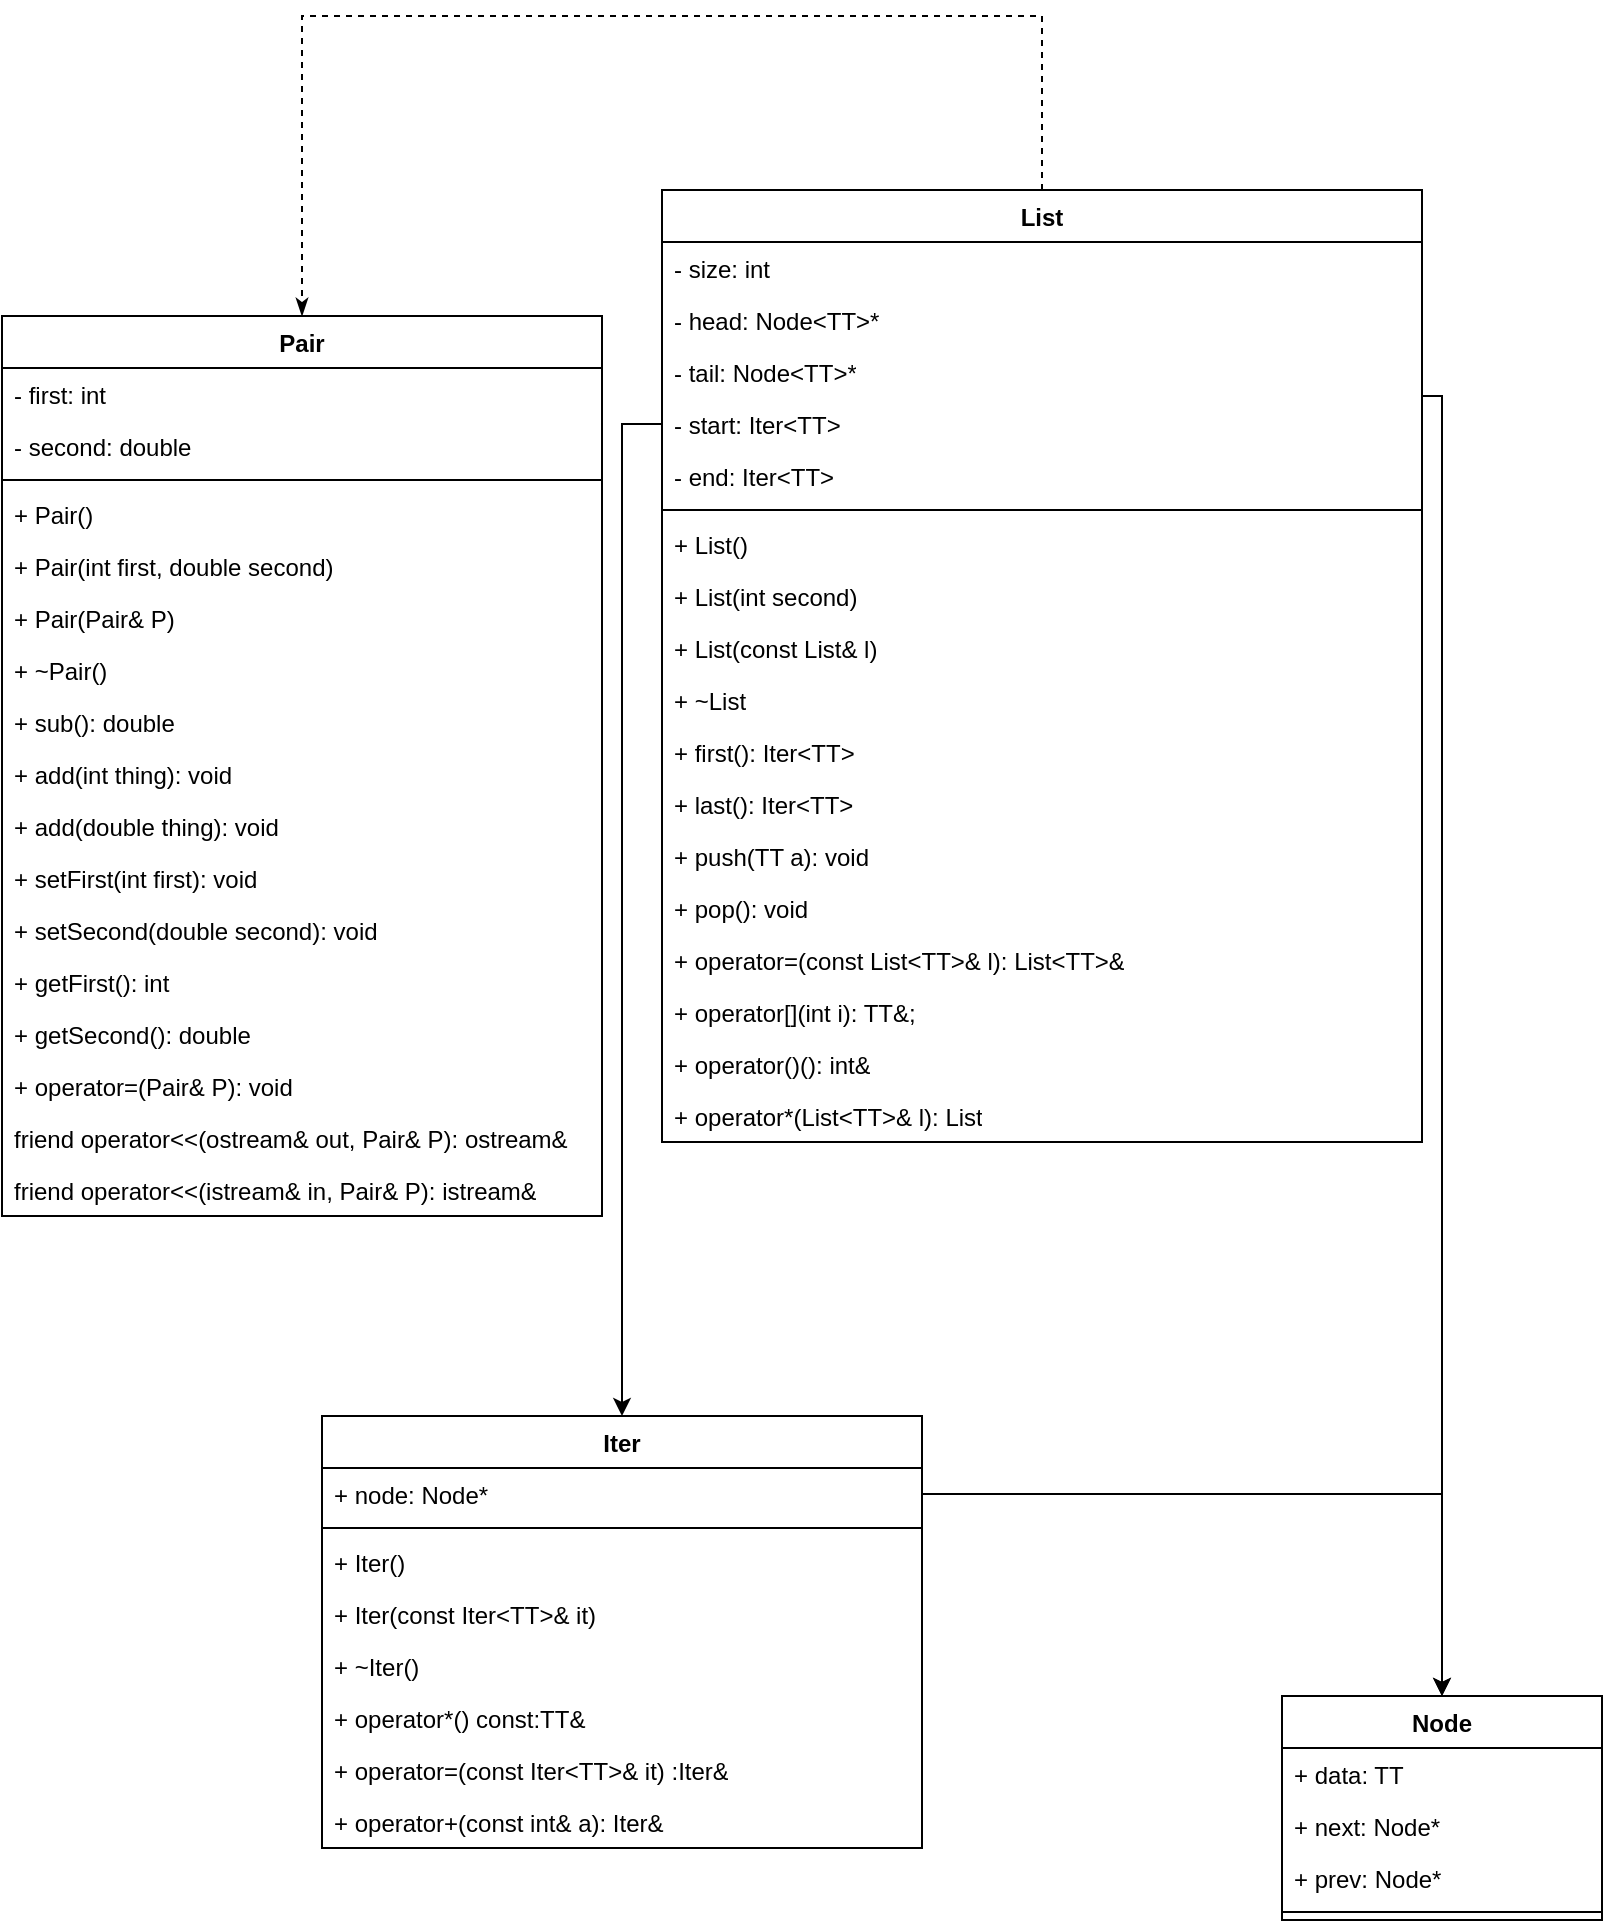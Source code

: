 <mxfile version="22.1.2" type="device">
  <diagram name="Страница — 1" id="YS0clcFonFbjMrCdZuUI">
    <mxGraphModel dx="1036" dy="654" grid="1" gridSize="10" guides="1" tooltips="1" connect="1" arrows="1" fold="1" page="1" pageScale="1" pageWidth="827" pageHeight="1169" math="0" shadow="0">
      <root>
        <mxCell id="0" />
        <mxCell id="1" parent="0" />
        <mxCell id="TlAi3XNTAuRXuMAmcUQc-1" value="Node" style="swimlane;fontStyle=1;align=center;verticalAlign=top;childLayout=stackLayout;horizontal=1;startSize=26;horizontalStack=0;resizeParent=1;resizeParentMax=0;resizeLast=0;collapsible=1;marginBottom=0;whiteSpace=wrap;html=1;" vertex="1" parent="1">
          <mxGeometry x="660" y="1040" width="160" height="112" as="geometry" />
        </mxCell>
        <mxCell id="TlAi3XNTAuRXuMAmcUQc-2" value="+ data: TT" style="text;strokeColor=none;fillColor=none;align=left;verticalAlign=top;spacingLeft=4;spacingRight=4;overflow=hidden;rotatable=0;points=[[0,0.5],[1,0.5]];portConstraint=eastwest;whiteSpace=wrap;html=1;" vertex="1" parent="TlAi3XNTAuRXuMAmcUQc-1">
          <mxGeometry y="26" width="160" height="26" as="geometry" />
        </mxCell>
        <mxCell id="TlAi3XNTAuRXuMAmcUQc-3" value="+ next: Node*" style="text;strokeColor=none;fillColor=none;align=left;verticalAlign=top;spacingLeft=4;spacingRight=4;overflow=hidden;rotatable=0;points=[[0,0.5],[1,0.5]];portConstraint=eastwest;whiteSpace=wrap;html=1;" vertex="1" parent="TlAi3XNTAuRXuMAmcUQc-1">
          <mxGeometry y="52" width="160" height="26" as="geometry" />
        </mxCell>
        <mxCell id="TlAi3XNTAuRXuMAmcUQc-4" value="+ prev: Node*" style="text;strokeColor=none;fillColor=none;align=left;verticalAlign=top;spacingLeft=4;spacingRight=4;overflow=hidden;rotatable=0;points=[[0,0.5],[1,0.5]];portConstraint=eastwest;whiteSpace=wrap;html=1;" vertex="1" parent="TlAi3XNTAuRXuMAmcUQc-1">
          <mxGeometry y="78" width="160" height="26" as="geometry" />
        </mxCell>
        <mxCell id="TlAi3XNTAuRXuMAmcUQc-5" value="" style="line;strokeWidth=1;fillColor=none;align=left;verticalAlign=middle;spacingTop=-1;spacingLeft=3;spacingRight=3;rotatable=0;labelPosition=right;points=[];portConstraint=eastwest;strokeColor=inherit;" vertex="1" parent="TlAi3XNTAuRXuMAmcUQc-1">
          <mxGeometry y="104" width="160" height="8" as="geometry" />
        </mxCell>
        <mxCell id="TlAi3XNTAuRXuMAmcUQc-6" value="Iter" style="swimlane;fontStyle=1;align=center;verticalAlign=top;childLayout=stackLayout;horizontal=1;startSize=26;horizontalStack=0;resizeParent=1;resizeParentMax=0;resizeLast=0;collapsible=1;marginBottom=0;whiteSpace=wrap;html=1;" vertex="1" parent="1">
          <mxGeometry x="180" y="900" width="300" height="216" as="geometry" />
        </mxCell>
        <mxCell id="TlAi3XNTAuRXuMAmcUQc-7" value="+ node: Node*" style="text;strokeColor=none;fillColor=none;align=left;verticalAlign=top;spacingLeft=4;spacingRight=4;overflow=hidden;rotatable=0;points=[[0,0.5],[1,0.5]];portConstraint=eastwest;whiteSpace=wrap;html=1;" vertex="1" parent="TlAi3XNTAuRXuMAmcUQc-6">
          <mxGeometry y="26" width="300" height="26" as="geometry" />
        </mxCell>
        <mxCell id="TlAi3XNTAuRXuMAmcUQc-8" value="" style="line;strokeWidth=1;fillColor=none;align=left;verticalAlign=middle;spacingTop=-1;spacingLeft=3;spacingRight=3;rotatable=0;labelPosition=right;points=[];portConstraint=eastwest;strokeColor=inherit;" vertex="1" parent="TlAi3XNTAuRXuMAmcUQc-6">
          <mxGeometry y="52" width="300" height="8" as="geometry" />
        </mxCell>
        <mxCell id="TlAi3XNTAuRXuMAmcUQc-9" value="+ Iter()" style="text;strokeColor=none;fillColor=none;align=left;verticalAlign=top;spacingLeft=4;spacingRight=4;overflow=hidden;rotatable=0;points=[[0,0.5],[1,0.5]];portConstraint=eastwest;whiteSpace=wrap;html=1;" vertex="1" parent="TlAi3XNTAuRXuMAmcUQc-6">
          <mxGeometry y="60" width="300" height="26" as="geometry" />
        </mxCell>
        <mxCell id="TlAi3XNTAuRXuMAmcUQc-10" value="+ Iter(const Iter&amp;lt;TT&amp;gt;&amp;amp; it)" style="text;strokeColor=none;fillColor=none;align=left;verticalAlign=top;spacingLeft=4;spacingRight=4;overflow=hidden;rotatable=0;points=[[0,0.5],[1,0.5]];portConstraint=eastwest;whiteSpace=wrap;html=1;" vertex="1" parent="TlAi3XNTAuRXuMAmcUQc-6">
          <mxGeometry y="86" width="300" height="26" as="geometry" />
        </mxCell>
        <mxCell id="TlAi3XNTAuRXuMAmcUQc-11" value="+ ~Iter()" style="text;strokeColor=none;fillColor=none;align=left;verticalAlign=top;spacingLeft=4;spacingRight=4;overflow=hidden;rotatable=0;points=[[0,0.5],[1,0.5]];portConstraint=eastwest;whiteSpace=wrap;html=1;" vertex="1" parent="TlAi3XNTAuRXuMAmcUQc-6">
          <mxGeometry y="112" width="300" height="26" as="geometry" />
        </mxCell>
        <mxCell id="TlAi3XNTAuRXuMAmcUQc-12" value="+ operator*() const:TT&amp;amp;" style="text;strokeColor=none;fillColor=none;align=left;verticalAlign=top;spacingLeft=4;spacingRight=4;overflow=hidden;rotatable=0;points=[[0,0.5],[1,0.5]];portConstraint=eastwest;whiteSpace=wrap;html=1;" vertex="1" parent="TlAi3XNTAuRXuMAmcUQc-6">
          <mxGeometry y="138" width="300" height="26" as="geometry" />
        </mxCell>
        <mxCell id="TlAi3XNTAuRXuMAmcUQc-13" value="+ operator=(const Iter&amp;lt;TT&amp;gt;&amp;amp; it) :Iter&amp;amp;" style="text;strokeColor=none;fillColor=none;align=left;verticalAlign=top;spacingLeft=4;spacingRight=4;overflow=hidden;rotatable=0;points=[[0,0.5],[1,0.5]];portConstraint=eastwest;whiteSpace=wrap;html=1;" vertex="1" parent="TlAi3XNTAuRXuMAmcUQc-6">
          <mxGeometry y="164" width="300" height="26" as="geometry" />
        </mxCell>
        <mxCell id="TlAi3XNTAuRXuMAmcUQc-14" value="+ operator+(const int&amp;amp; a): Iter&amp;amp;" style="text;strokeColor=none;fillColor=none;align=left;verticalAlign=top;spacingLeft=4;spacingRight=4;overflow=hidden;rotatable=0;points=[[0,0.5],[1,0.5]];portConstraint=eastwest;whiteSpace=wrap;html=1;" vertex="1" parent="TlAi3XNTAuRXuMAmcUQc-6">
          <mxGeometry y="190" width="300" height="26" as="geometry" />
        </mxCell>
        <mxCell id="TlAi3XNTAuRXuMAmcUQc-15" style="edgeStyle=orthogonalEdgeStyle;rounded=0;orthogonalLoop=1;jettySize=auto;html=1;entryX=0.5;entryY=0;entryDx=0;entryDy=0;" edge="1" parent="1" source="TlAi3XNTAuRXuMAmcUQc-7" target="TlAi3XNTAuRXuMAmcUQc-1">
          <mxGeometry relative="1" as="geometry" />
        </mxCell>
        <mxCell id="TlAi3XNTAuRXuMAmcUQc-16" style="edgeStyle=orthogonalEdgeStyle;rounded=0;orthogonalLoop=1;jettySize=auto;html=1;entryX=0.5;entryY=0;entryDx=0;entryDy=0;exitX=1;exitY=0.5;exitDx=0;exitDy=0;" edge="1" parent="1" source="TlAi3XNTAuRXuMAmcUQc-20" target="TlAi3XNTAuRXuMAmcUQc-1">
          <mxGeometry relative="1" as="geometry">
            <Array as="points">
              <mxPoint x="730" y="390" />
              <mxPoint x="740" y="390" />
            </Array>
          </mxGeometry>
        </mxCell>
        <mxCell id="TlAi3XNTAuRXuMAmcUQc-60" style="edgeStyle=orthogonalEdgeStyle;rounded=0;orthogonalLoop=1;jettySize=auto;html=1;entryX=0.5;entryY=0;entryDx=0;entryDy=0;dashed=1;endArrow=classicThin;endFill=1;" edge="1" parent="1" source="TlAi3XNTAuRXuMAmcUQc-17" target="TlAi3XNTAuRXuMAmcUQc-42">
          <mxGeometry relative="1" as="geometry">
            <Array as="points">
              <mxPoint x="540" y="200" />
              <mxPoint x="170" y="200" />
            </Array>
          </mxGeometry>
        </mxCell>
        <mxCell id="TlAi3XNTAuRXuMAmcUQc-17" value="List" style="swimlane;fontStyle=1;align=center;verticalAlign=top;childLayout=stackLayout;horizontal=1;startSize=26;horizontalStack=0;resizeParent=1;resizeParentMax=0;resizeLast=0;collapsible=1;marginBottom=0;whiteSpace=wrap;html=1;" vertex="1" parent="1">
          <mxGeometry x="350" y="287" width="380" height="476" as="geometry" />
        </mxCell>
        <mxCell id="TlAi3XNTAuRXuMAmcUQc-18" value="- size: int" style="text;strokeColor=none;fillColor=none;align=left;verticalAlign=top;spacingLeft=4;spacingRight=4;overflow=hidden;rotatable=0;points=[[0,0.5],[1,0.5]];portConstraint=eastwest;whiteSpace=wrap;html=1;" vertex="1" parent="TlAi3XNTAuRXuMAmcUQc-17">
          <mxGeometry y="26" width="380" height="26" as="geometry" />
        </mxCell>
        <mxCell id="TlAi3XNTAuRXuMAmcUQc-19" value="- head: Node&amp;lt;TT&amp;gt;*" style="text;strokeColor=none;fillColor=none;align=left;verticalAlign=top;spacingLeft=4;spacingRight=4;overflow=hidden;rotatable=0;points=[[0,0.5],[1,0.5]];portConstraint=eastwest;whiteSpace=wrap;html=1;" vertex="1" parent="TlAi3XNTAuRXuMAmcUQc-17">
          <mxGeometry y="52" width="380" height="26" as="geometry" />
        </mxCell>
        <mxCell id="TlAi3XNTAuRXuMAmcUQc-20" value="- tail: Node&amp;lt;TT&amp;gt;*" style="text;strokeColor=none;fillColor=none;align=left;verticalAlign=top;spacingLeft=4;spacingRight=4;overflow=hidden;rotatable=0;points=[[0,0.5],[1,0.5]];portConstraint=eastwest;whiteSpace=wrap;html=1;" vertex="1" parent="TlAi3XNTAuRXuMAmcUQc-17">
          <mxGeometry y="78" width="380" height="26" as="geometry" />
        </mxCell>
        <mxCell id="TlAi3XNTAuRXuMAmcUQc-21" value="- start: Iter&amp;lt;TT&amp;gt;" style="text;strokeColor=none;fillColor=none;align=left;verticalAlign=top;spacingLeft=4;spacingRight=4;overflow=hidden;rotatable=0;points=[[0,0.5],[1,0.5]];portConstraint=eastwest;whiteSpace=wrap;html=1;" vertex="1" parent="TlAi3XNTAuRXuMAmcUQc-17">
          <mxGeometry y="104" width="380" height="26" as="geometry" />
        </mxCell>
        <mxCell id="TlAi3XNTAuRXuMAmcUQc-22" value="- end: Iter&amp;lt;TT&amp;gt;" style="text;strokeColor=none;fillColor=none;align=left;verticalAlign=top;spacingLeft=4;spacingRight=4;overflow=hidden;rotatable=0;points=[[0,0.5],[1,0.5]];portConstraint=eastwest;whiteSpace=wrap;html=1;" vertex="1" parent="TlAi3XNTAuRXuMAmcUQc-17">
          <mxGeometry y="130" width="380" height="26" as="geometry" />
        </mxCell>
        <mxCell id="TlAi3XNTAuRXuMAmcUQc-23" value="" style="line;strokeWidth=1;fillColor=none;align=left;verticalAlign=middle;spacingTop=-1;spacingLeft=3;spacingRight=3;rotatable=0;labelPosition=right;points=[];portConstraint=eastwest;strokeColor=inherit;" vertex="1" parent="TlAi3XNTAuRXuMAmcUQc-17">
          <mxGeometry y="156" width="380" height="8" as="geometry" />
        </mxCell>
        <mxCell id="TlAi3XNTAuRXuMAmcUQc-24" value="+ List()" style="text;strokeColor=none;fillColor=none;align=left;verticalAlign=top;spacingLeft=4;spacingRight=4;overflow=hidden;rotatable=0;points=[[0,0.5],[1,0.5]];portConstraint=eastwest;whiteSpace=wrap;html=1;" vertex="1" parent="TlAi3XNTAuRXuMAmcUQc-17">
          <mxGeometry y="164" width="380" height="26" as="geometry" />
        </mxCell>
        <mxCell id="TlAi3XNTAuRXuMAmcUQc-25" value="+ List(int second)" style="text;strokeColor=none;fillColor=none;align=left;verticalAlign=top;spacingLeft=4;spacingRight=4;overflow=hidden;rotatable=0;points=[[0,0.5],[1,0.5]];portConstraint=eastwest;whiteSpace=wrap;html=1;" vertex="1" parent="TlAi3XNTAuRXuMAmcUQc-17">
          <mxGeometry y="190" width="380" height="26" as="geometry" />
        </mxCell>
        <mxCell id="TlAi3XNTAuRXuMAmcUQc-26" value="+ List(const List&amp;amp; l)" style="text;strokeColor=none;fillColor=none;align=left;verticalAlign=top;spacingLeft=4;spacingRight=4;overflow=hidden;rotatable=0;points=[[0,0.5],[1,0.5]];portConstraint=eastwest;whiteSpace=wrap;html=1;" vertex="1" parent="TlAi3XNTAuRXuMAmcUQc-17">
          <mxGeometry y="216" width="380" height="26" as="geometry" />
        </mxCell>
        <mxCell id="TlAi3XNTAuRXuMAmcUQc-27" value="+ ~List" style="text;strokeColor=none;fillColor=none;align=left;verticalAlign=top;spacingLeft=4;spacingRight=4;overflow=hidden;rotatable=0;points=[[0,0.5],[1,0.5]];portConstraint=eastwest;whiteSpace=wrap;html=1;" vertex="1" parent="TlAi3XNTAuRXuMAmcUQc-17">
          <mxGeometry y="242" width="380" height="26" as="geometry" />
        </mxCell>
        <mxCell id="TlAi3XNTAuRXuMAmcUQc-28" value="+ first(): Iter&amp;lt;TT&amp;gt;" style="text;strokeColor=none;fillColor=none;align=left;verticalAlign=top;spacingLeft=4;spacingRight=4;overflow=hidden;rotatable=0;points=[[0,0.5],[1,0.5]];portConstraint=eastwest;whiteSpace=wrap;html=1;" vertex="1" parent="TlAi3XNTAuRXuMAmcUQc-17">
          <mxGeometry y="268" width="380" height="26" as="geometry" />
        </mxCell>
        <mxCell id="TlAi3XNTAuRXuMAmcUQc-29" value="+ last(): Iter&amp;lt;TT&amp;gt;" style="text;strokeColor=none;fillColor=none;align=left;verticalAlign=top;spacingLeft=4;spacingRight=4;overflow=hidden;rotatable=0;points=[[0,0.5],[1,0.5]];portConstraint=eastwest;whiteSpace=wrap;html=1;" vertex="1" parent="TlAi3XNTAuRXuMAmcUQc-17">
          <mxGeometry y="294" width="380" height="26" as="geometry" />
        </mxCell>
        <mxCell id="TlAi3XNTAuRXuMAmcUQc-30" value="+ push(TT a): void" style="text;strokeColor=none;fillColor=none;align=left;verticalAlign=top;spacingLeft=4;spacingRight=4;overflow=hidden;rotatable=0;points=[[0,0.5],[1,0.5]];portConstraint=eastwest;whiteSpace=wrap;html=1;" vertex="1" parent="TlAi3XNTAuRXuMAmcUQc-17">
          <mxGeometry y="320" width="380" height="26" as="geometry" />
        </mxCell>
        <mxCell id="TlAi3XNTAuRXuMAmcUQc-31" value="+ pop(): void" style="text;strokeColor=none;fillColor=none;align=left;verticalAlign=top;spacingLeft=4;spacingRight=4;overflow=hidden;rotatable=0;points=[[0,0.5],[1,0.5]];portConstraint=eastwest;whiteSpace=wrap;html=1;" vertex="1" parent="TlAi3XNTAuRXuMAmcUQc-17">
          <mxGeometry y="346" width="380" height="26" as="geometry" />
        </mxCell>
        <mxCell id="TlAi3XNTAuRXuMAmcUQc-32" value="+ operator=(const List&amp;lt;TT&amp;gt;&amp;amp; l): List&amp;lt;TT&amp;gt;&amp;amp;" style="text;strokeColor=none;fillColor=none;align=left;verticalAlign=top;spacingLeft=4;spacingRight=4;overflow=hidden;rotatable=0;points=[[0,0.5],[1,0.5]];portConstraint=eastwest;whiteSpace=wrap;html=1;" vertex="1" parent="TlAi3XNTAuRXuMAmcUQc-17">
          <mxGeometry y="372" width="380" height="26" as="geometry" />
        </mxCell>
        <mxCell id="TlAi3XNTAuRXuMAmcUQc-33" value="+ operator[](int i): TT&amp;amp;;" style="text;strokeColor=none;fillColor=none;align=left;verticalAlign=top;spacingLeft=4;spacingRight=4;overflow=hidden;rotatable=0;points=[[0,0.5],[1,0.5]];portConstraint=eastwest;whiteSpace=wrap;html=1;" vertex="1" parent="TlAi3XNTAuRXuMAmcUQc-17">
          <mxGeometry y="398" width="380" height="26" as="geometry" />
        </mxCell>
        <mxCell id="TlAi3XNTAuRXuMAmcUQc-34" value="+ operator()(): int&amp;amp;" style="text;strokeColor=none;fillColor=none;align=left;verticalAlign=top;spacingLeft=4;spacingRight=4;overflow=hidden;rotatable=0;points=[[0,0.5],[1,0.5]];portConstraint=eastwest;whiteSpace=wrap;html=1;" vertex="1" parent="TlAi3XNTAuRXuMAmcUQc-17">
          <mxGeometry y="424" width="380" height="26" as="geometry" />
        </mxCell>
        <mxCell id="TlAi3XNTAuRXuMAmcUQc-35" value="+ operator*(List&amp;lt;TT&amp;gt;&amp;amp; l): List" style="text;strokeColor=none;fillColor=none;align=left;verticalAlign=top;spacingLeft=4;spacingRight=4;overflow=hidden;rotatable=0;points=[[0,0.5],[1,0.5]];portConstraint=eastwest;whiteSpace=wrap;html=1;" vertex="1" parent="TlAi3XNTAuRXuMAmcUQc-17">
          <mxGeometry y="450" width="380" height="26" as="geometry" />
        </mxCell>
        <mxCell id="TlAi3XNTAuRXuMAmcUQc-36" style="edgeStyle=orthogonalEdgeStyle;rounded=0;orthogonalLoop=1;jettySize=auto;html=1;entryX=0.5;entryY=0;entryDx=0;entryDy=0;" edge="1" parent="1" source="TlAi3XNTAuRXuMAmcUQc-21" target="TlAi3XNTAuRXuMAmcUQc-6">
          <mxGeometry relative="1" as="geometry" />
        </mxCell>
        <mxCell id="TlAi3XNTAuRXuMAmcUQc-42" value="Pair" style="swimlane;fontStyle=1;align=center;verticalAlign=top;childLayout=stackLayout;horizontal=1;startSize=26;horizontalStack=0;resizeParent=1;resizeParentMax=0;resizeLast=0;collapsible=1;marginBottom=0;whiteSpace=wrap;html=1;" vertex="1" parent="1">
          <mxGeometry x="20" y="350" width="300" height="450" as="geometry" />
        </mxCell>
        <mxCell id="TlAi3XNTAuRXuMAmcUQc-43" value="- first: int" style="text;strokeColor=none;fillColor=none;align=left;verticalAlign=top;spacingLeft=4;spacingRight=4;overflow=hidden;rotatable=0;points=[[0,0.5],[1,0.5]];portConstraint=eastwest;whiteSpace=wrap;html=1;" vertex="1" parent="TlAi3XNTAuRXuMAmcUQc-42">
          <mxGeometry y="26" width="300" height="26" as="geometry" />
        </mxCell>
        <mxCell id="TlAi3XNTAuRXuMAmcUQc-44" value="- second: double" style="text;strokeColor=none;fillColor=none;align=left;verticalAlign=top;spacingLeft=4;spacingRight=4;overflow=hidden;rotatable=0;points=[[0,0.5],[1,0.5]];portConstraint=eastwest;whiteSpace=wrap;html=1;" vertex="1" parent="TlAi3XNTAuRXuMAmcUQc-42">
          <mxGeometry y="52" width="300" height="26" as="geometry" />
        </mxCell>
        <mxCell id="TlAi3XNTAuRXuMAmcUQc-45" value="" style="line;strokeWidth=1;fillColor=none;align=left;verticalAlign=middle;spacingTop=-1;spacingLeft=3;spacingRight=3;rotatable=0;labelPosition=right;points=[];portConstraint=eastwest;strokeColor=inherit;" vertex="1" parent="TlAi3XNTAuRXuMAmcUQc-42">
          <mxGeometry y="78" width="300" height="8" as="geometry" />
        </mxCell>
        <mxCell id="TlAi3XNTAuRXuMAmcUQc-46" value="+ Pair()" style="text;strokeColor=none;fillColor=none;align=left;verticalAlign=top;spacingLeft=4;spacingRight=4;overflow=hidden;rotatable=0;points=[[0,0.5],[1,0.5]];portConstraint=eastwest;whiteSpace=wrap;html=1;" vertex="1" parent="TlAi3XNTAuRXuMAmcUQc-42">
          <mxGeometry y="86" width="300" height="26" as="geometry" />
        </mxCell>
        <mxCell id="TlAi3XNTAuRXuMAmcUQc-47" value="+ Pair(int first, double second)" style="text;strokeColor=none;fillColor=none;align=left;verticalAlign=top;spacingLeft=4;spacingRight=4;overflow=hidden;rotatable=0;points=[[0,0.5],[1,0.5]];portConstraint=eastwest;whiteSpace=wrap;html=1;" vertex="1" parent="TlAi3XNTAuRXuMAmcUQc-42">
          <mxGeometry y="112" width="300" height="26" as="geometry" />
        </mxCell>
        <mxCell id="TlAi3XNTAuRXuMAmcUQc-48" value="+ Pair(Pair&amp;amp; P)" style="text;strokeColor=none;fillColor=none;align=left;verticalAlign=top;spacingLeft=4;spacingRight=4;overflow=hidden;rotatable=0;points=[[0,0.5],[1,0.5]];portConstraint=eastwest;whiteSpace=wrap;html=1;" vertex="1" parent="TlAi3XNTAuRXuMAmcUQc-42">
          <mxGeometry y="138" width="300" height="26" as="geometry" />
        </mxCell>
        <mxCell id="TlAi3XNTAuRXuMAmcUQc-49" value="+ ~Pair()" style="text;strokeColor=none;fillColor=none;align=left;verticalAlign=top;spacingLeft=4;spacingRight=4;overflow=hidden;rotatable=0;points=[[0,0.5],[1,0.5]];portConstraint=eastwest;whiteSpace=wrap;html=1;" vertex="1" parent="TlAi3XNTAuRXuMAmcUQc-42">
          <mxGeometry y="164" width="300" height="26" as="geometry" />
        </mxCell>
        <mxCell id="TlAi3XNTAuRXuMAmcUQc-50" value="+ sub(): double" style="text;strokeColor=none;fillColor=none;align=left;verticalAlign=top;spacingLeft=4;spacingRight=4;overflow=hidden;rotatable=0;points=[[0,0.5],[1,0.5]];portConstraint=eastwest;whiteSpace=wrap;html=1;" vertex="1" parent="TlAi3XNTAuRXuMAmcUQc-42">
          <mxGeometry y="190" width="300" height="26" as="geometry" />
        </mxCell>
        <mxCell id="TlAi3XNTAuRXuMAmcUQc-51" value="+ add(int thing): void" style="text;strokeColor=none;fillColor=none;align=left;verticalAlign=top;spacingLeft=4;spacingRight=4;overflow=hidden;rotatable=0;points=[[0,0.5],[1,0.5]];portConstraint=eastwest;whiteSpace=wrap;html=1;" vertex="1" parent="TlAi3XNTAuRXuMAmcUQc-42">
          <mxGeometry y="216" width="300" height="26" as="geometry" />
        </mxCell>
        <mxCell id="TlAi3XNTAuRXuMAmcUQc-52" value="+ add(double thing): void" style="text;strokeColor=none;fillColor=none;align=left;verticalAlign=top;spacingLeft=4;spacingRight=4;overflow=hidden;rotatable=0;points=[[0,0.5],[1,0.5]];portConstraint=eastwest;whiteSpace=wrap;html=1;" vertex="1" parent="TlAi3XNTAuRXuMAmcUQc-42">
          <mxGeometry y="242" width="300" height="26" as="geometry" />
        </mxCell>
        <mxCell id="TlAi3XNTAuRXuMAmcUQc-53" value="+ setFirst(int first): void" style="text;strokeColor=none;fillColor=none;align=left;verticalAlign=top;spacingLeft=4;spacingRight=4;overflow=hidden;rotatable=0;points=[[0,0.5],[1,0.5]];portConstraint=eastwest;whiteSpace=wrap;html=1;" vertex="1" parent="TlAi3XNTAuRXuMAmcUQc-42">
          <mxGeometry y="268" width="300" height="26" as="geometry" />
        </mxCell>
        <mxCell id="TlAi3XNTAuRXuMAmcUQc-54" value="+ setSecond(double second): void" style="text;strokeColor=none;fillColor=none;align=left;verticalAlign=top;spacingLeft=4;spacingRight=4;overflow=hidden;rotatable=0;points=[[0,0.5],[1,0.5]];portConstraint=eastwest;whiteSpace=wrap;html=1;" vertex="1" parent="TlAi3XNTAuRXuMAmcUQc-42">
          <mxGeometry y="294" width="300" height="26" as="geometry" />
        </mxCell>
        <mxCell id="TlAi3XNTAuRXuMAmcUQc-55" value="+ getFirst(): int" style="text;strokeColor=none;fillColor=none;align=left;verticalAlign=top;spacingLeft=4;spacingRight=4;overflow=hidden;rotatable=0;points=[[0,0.5],[1,0.5]];portConstraint=eastwest;whiteSpace=wrap;html=1;" vertex="1" parent="TlAi3XNTAuRXuMAmcUQc-42">
          <mxGeometry y="320" width="300" height="26" as="geometry" />
        </mxCell>
        <mxCell id="TlAi3XNTAuRXuMAmcUQc-56" value="+ getSecond(): double" style="text;strokeColor=none;fillColor=none;align=left;verticalAlign=top;spacingLeft=4;spacingRight=4;overflow=hidden;rotatable=0;points=[[0,0.5],[1,0.5]];portConstraint=eastwest;whiteSpace=wrap;html=1;" vertex="1" parent="TlAi3XNTAuRXuMAmcUQc-42">
          <mxGeometry y="346" width="300" height="26" as="geometry" />
        </mxCell>
        <mxCell id="TlAi3XNTAuRXuMAmcUQc-57" value="+ operator=(Pair&amp;amp; P): void" style="text;strokeColor=none;fillColor=none;align=left;verticalAlign=top;spacingLeft=4;spacingRight=4;overflow=hidden;rotatable=0;points=[[0,0.5],[1,0.5]];portConstraint=eastwest;whiteSpace=wrap;html=1;" vertex="1" parent="TlAi3XNTAuRXuMAmcUQc-42">
          <mxGeometry y="372" width="300" height="26" as="geometry" />
        </mxCell>
        <mxCell id="TlAi3XNTAuRXuMAmcUQc-58" value="friend operator&amp;lt;&amp;lt;(ostream&amp;amp; out, Pair&amp;amp; P): ostream&amp;amp;" style="text;strokeColor=none;fillColor=none;align=left;verticalAlign=top;spacingLeft=4;spacingRight=4;overflow=hidden;rotatable=0;points=[[0,0.5],[1,0.5]];portConstraint=eastwest;whiteSpace=wrap;html=1;" vertex="1" parent="TlAi3XNTAuRXuMAmcUQc-42">
          <mxGeometry y="398" width="300" height="26" as="geometry" />
        </mxCell>
        <mxCell id="TlAi3XNTAuRXuMAmcUQc-59" value="friend operator&amp;lt;&amp;lt;(istream&amp;amp; in, Pair&amp;amp; P): istream&amp;amp;" style="text;strokeColor=none;fillColor=none;align=left;verticalAlign=top;spacingLeft=4;spacingRight=4;overflow=hidden;rotatable=0;points=[[0,0.5],[1,0.5]];portConstraint=eastwest;whiteSpace=wrap;html=1;" vertex="1" parent="TlAi3XNTAuRXuMAmcUQc-42">
          <mxGeometry y="424" width="300" height="26" as="geometry" />
        </mxCell>
      </root>
    </mxGraphModel>
  </diagram>
</mxfile>
